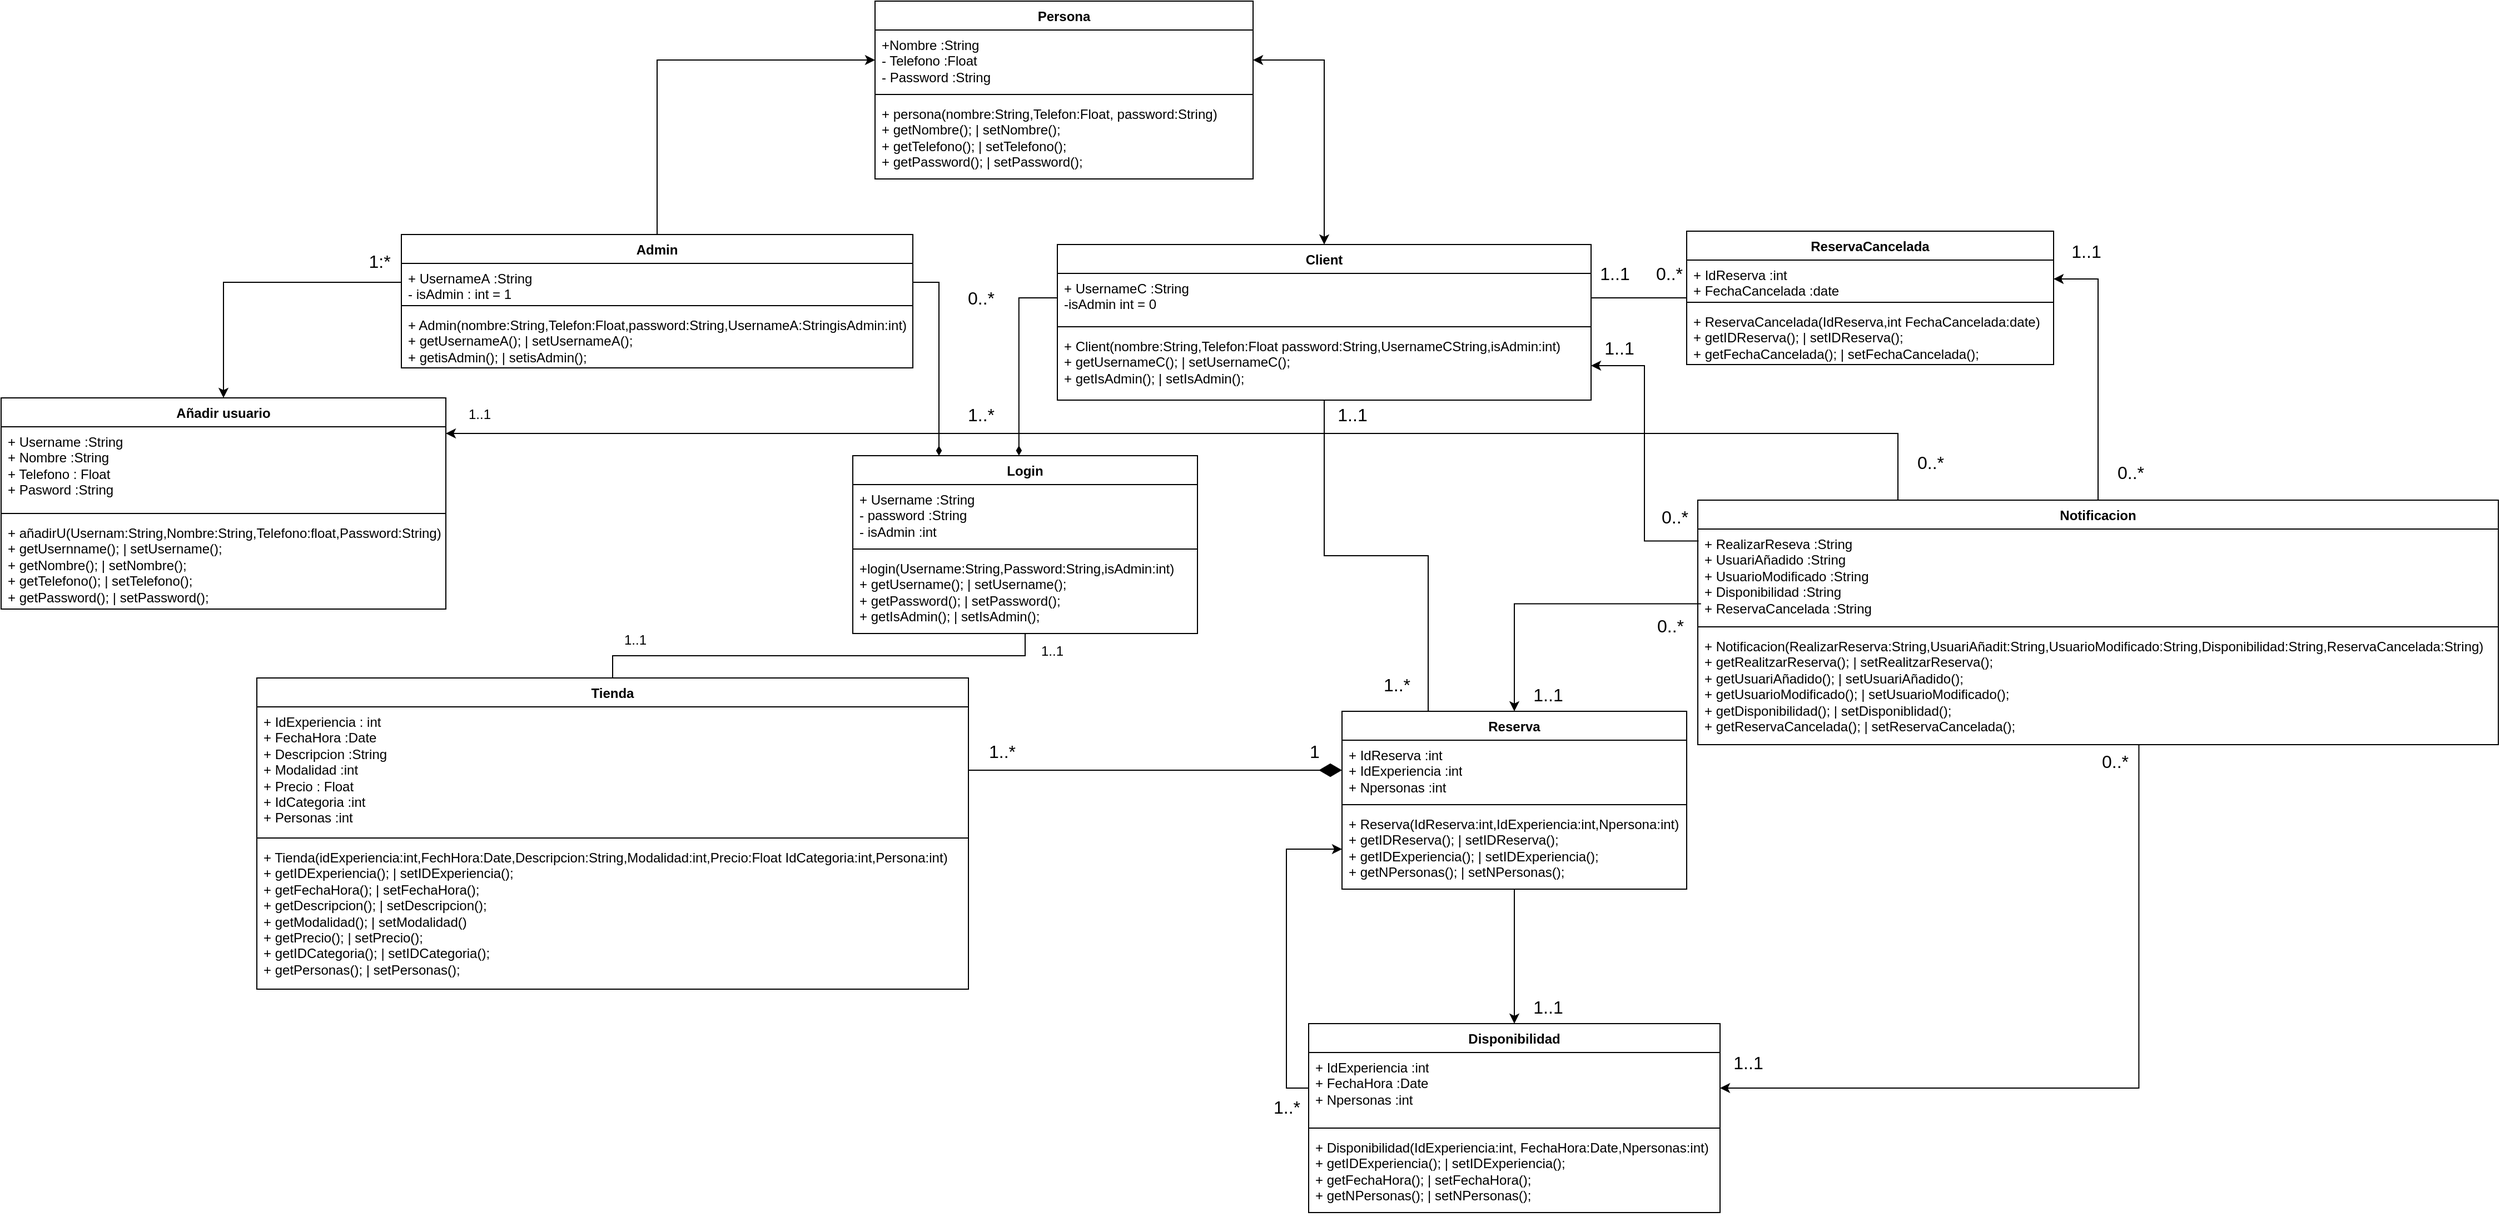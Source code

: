 <mxfile version="24.8.6">
  <diagram name="Pàgina-1" id="YVHWd9X6C8wZxe6zpNKP">
    <mxGraphModel dx="891" dy="582" grid="1" gridSize="10" guides="1" tooltips="1" connect="1" arrows="1" fold="1" page="1" pageScale="1" pageWidth="827" pageHeight="1169" math="0" shadow="0">
      <root>
        <mxCell id="0" />
        <mxCell id="1" parent="0" />
        <mxCell id="GFX0a4tl2zZszdzhHsaF-14" style="edgeStyle=orthogonalEdgeStyle;rounded=0;orthogonalLoop=1;jettySize=auto;html=1;entryX=0.5;entryY=0;entryDx=0;entryDy=0;endArrow=none;endFill=0;" parent="1" source="Lixka0bkfkfRRr0ha4-1-3" target="Lixka0bkfkfRRr0ha4-1-44" edge="1">
          <mxGeometry relative="1" as="geometry" />
        </mxCell>
        <mxCell id="Lixka0bkfkfRRr0ha4-1-3" value="Login" style="swimlane;fontStyle=1;align=center;verticalAlign=top;childLayout=stackLayout;horizontal=1;startSize=26;horizontalStack=0;resizeParent=1;resizeParentMax=0;resizeLast=0;collapsible=1;marginBottom=0;whiteSpace=wrap;html=1;" parent="1" vertex="1">
          <mxGeometry x="826" y="479" width="310" height="160" as="geometry" />
        </mxCell>
        <mxCell id="Lixka0bkfkfRRr0ha4-1-4" value="+ Username :String&lt;br&gt;- password :String&lt;div&gt;- isAdmin :int&lt;/div&gt;" style="text;strokeColor=none;fillColor=none;align=left;verticalAlign=top;spacingLeft=4;spacingRight=4;overflow=hidden;rotatable=0;points=[[0,0.5],[1,0.5]];portConstraint=eastwest;whiteSpace=wrap;html=1;" parent="Lixka0bkfkfRRr0ha4-1-3" vertex="1">
          <mxGeometry y="26" width="310" height="54" as="geometry" />
        </mxCell>
        <mxCell id="Lixka0bkfkfRRr0ha4-1-5" value="" style="line;strokeWidth=1;fillColor=none;align=left;verticalAlign=middle;spacingTop=-1;spacingLeft=3;spacingRight=3;rotatable=0;labelPosition=right;points=[];portConstraint=eastwest;strokeColor=inherit;" parent="Lixka0bkfkfRRr0ha4-1-3" vertex="1">
          <mxGeometry y="80" width="310" height="8" as="geometry" />
        </mxCell>
        <mxCell id="Lixka0bkfkfRRr0ha4-1-6" value="&lt;span style=&quot;text-wrap-mode: nowrap;&quot;&gt;+login(Username:String,Password:String,isAdmin:int)&lt;/span&gt;&lt;div&gt;+&amp;nbsp;&lt;span style=&quot;background-color: initial;&quot;&gt;getUsername(); | setUsername();&lt;/span&gt;&lt;span style=&quot;text-wrap-mode: nowrap;&quot;&gt;&lt;/span&gt;&lt;/div&gt;&lt;div&gt;+&amp;nbsp;&lt;span style=&quot;background-color: initial;&quot;&gt;getPassword(); | setPassword();&lt;/span&gt;&lt;span style=&quot;background-color: initial;&quot;&gt;&lt;/span&gt;&lt;/div&gt;&lt;div&gt;+&amp;nbsp;&lt;span style=&quot;background-color: initial;&quot;&gt;getIsAdmin(); | setIsAdmin();&lt;/span&gt;&lt;/div&gt;" style="text;strokeColor=none;fillColor=none;align=left;verticalAlign=top;spacingLeft=4;spacingRight=4;overflow=hidden;rotatable=0;points=[[0,0.5],[1,0.5]];portConstraint=eastwest;whiteSpace=wrap;html=1;" parent="Lixka0bkfkfRRr0ha4-1-3" vertex="1">
          <mxGeometry y="88" width="310" height="72" as="geometry" />
        </mxCell>
        <mxCell id="Lixka0bkfkfRRr0ha4-1-7" value="Persona" style="swimlane;fontStyle=1;align=center;verticalAlign=top;childLayout=stackLayout;horizontal=1;startSize=26;horizontalStack=0;resizeParent=1;resizeParentMax=0;resizeLast=0;collapsible=1;marginBottom=0;whiteSpace=wrap;html=1;" parent="1" vertex="1">
          <mxGeometry x="846" y="70" width="340" height="160" as="geometry" />
        </mxCell>
        <mxCell id="Lixka0bkfkfRRr0ha4-1-8" value="+Nombre :String&lt;br&gt;- Telefono :Float&lt;br&gt;- Password :String" style="text;strokeColor=none;fillColor=none;align=left;verticalAlign=top;spacingLeft=4;spacingRight=4;overflow=hidden;rotatable=0;points=[[0,0.5],[1,0.5]];portConstraint=eastwest;whiteSpace=wrap;html=1;" parent="Lixka0bkfkfRRr0ha4-1-7" vertex="1">
          <mxGeometry y="26" width="340" height="54" as="geometry" />
        </mxCell>
        <mxCell id="Lixka0bkfkfRRr0ha4-1-9" value="" style="line;strokeWidth=1;fillColor=none;align=left;verticalAlign=middle;spacingTop=-1;spacingLeft=3;spacingRight=3;rotatable=0;labelPosition=right;points=[];portConstraint=eastwest;strokeColor=inherit;" parent="Lixka0bkfkfRRr0ha4-1-7" vertex="1">
          <mxGeometry y="80" width="340" height="8" as="geometry" />
        </mxCell>
        <mxCell id="Lixka0bkfkfRRr0ha4-1-10" value="+ persona(nombre:String,Telefon:Float, password:String)&lt;div&gt;+&amp;nbsp;&lt;span style=&quot;background-color: initial;&quot;&gt;getNombre(); | setNombre();&lt;/span&gt;&lt;/div&gt;&lt;div&gt;+&amp;nbsp;&lt;span style=&quot;background-color: initial;&quot;&gt;getTelefono(); | setTelefono();&lt;/span&gt;&lt;span style=&quot;background-color: initial;&quot;&gt;&lt;/span&gt;&lt;/div&gt;&lt;div&gt;+&amp;nbsp;&lt;span style=&quot;background-color: initial;&quot;&gt;getPassword(); | setPassword();&lt;/span&gt;&lt;span style=&quot;background-color: initial;&quot;&gt;&lt;/span&gt;&lt;/div&gt;" style="text;strokeColor=none;fillColor=none;align=left;verticalAlign=top;spacingLeft=4;spacingRight=4;overflow=hidden;rotatable=0;points=[[0,0.5],[1,0.5]];portConstraint=eastwest;whiteSpace=wrap;html=1;" parent="Lixka0bkfkfRRr0ha4-1-7" vertex="1">
          <mxGeometry y="88" width="340" height="72" as="geometry" />
        </mxCell>
        <mxCell id="GFX0a4tl2zZszdzhHsaF-4" style="edgeStyle=orthogonalEdgeStyle;rounded=0;orthogonalLoop=1;jettySize=auto;html=1;exitX=0.5;exitY=0;exitDx=0;exitDy=0;entryX=0;entryY=0.5;entryDx=0;entryDy=0;startArrow=none;startFill=0;" parent="1" source="Lixka0bkfkfRRr0ha4-1-15" target="Lixka0bkfkfRRr0ha4-1-8" edge="1">
          <mxGeometry relative="1" as="geometry" />
        </mxCell>
        <mxCell id="Lixka0bkfkfRRr0ha4-1-15" value="Admin" style="swimlane;fontStyle=1;align=center;verticalAlign=top;childLayout=stackLayout;horizontal=1;startSize=26;horizontalStack=0;resizeParent=1;resizeParentMax=0;resizeLast=0;collapsible=1;marginBottom=0;whiteSpace=wrap;html=1;" parent="1" vertex="1">
          <mxGeometry x="420" y="280" width="460" height="120" as="geometry" />
        </mxCell>
        <mxCell id="Lixka0bkfkfRRr0ha4-1-16" value="&lt;div&gt;+ UsernameA&amp;nbsp;&lt;span style=&quot;background-color: initial;&quot;&gt;:String&lt;/span&gt;&lt;/div&gt;- isAdmin : int = 1" style="text;strokeColor=none;fillColor=none;align=left;verticalAlign=top;spacingLeft=4;spacingRight=4;overflow=hidden;rotatable=0;points=[[0,0.5],[1,0.5]];portConstraint=eastwest;whiteSpace=wrap;html=1;" parent="Lixka0bkfkfRRr0ha4-1-15" vertex="1">
          <mxGeometry y="26" width="460" height="34" as="geometry" />
        </mxCell>
        <mxCell id="Lixka0bkfkfRRr0ha4-1-17" value="" style="line;strokeWidth=1;fillColor=none;align=left;verticalAlign=middle;spacingTop=-1;spacingLeft=3;spacingRight=3;rotatable=0;labelPosition=right;points=[];portConstraint=eastwest;strokeColor=inherit;" parent="Lixka0bkfkfRRr0ha4-1-15" vertex="1">
          <mxGeometry y="60" width="460" height="8" as="geometry" />
        </mxCell>
        <mxCell id="Lixka0bkfkfRRr0ha4-1-18" value="+ Admin(nombre:String,Telefon:Float,password:String,UsernameA:StringisAdmin:int)&lt;div&gt;+&amp;nbsp;&lt;span style=&quot;background-color: initial;&quot;&gt;getUsernameA(); | setUsernameA();&lt;/span&gt;&lt;/div&gt;&lt;div&gt;+&amp;nbsp;&lt;span style=&quot;background-color: initial;&quot;&gt;getisAdmin(); | setisAdmin();&lt;/span&gt;&lt;span style=&quot;background-color: initial;&quot;&gt;&lt;/span&gt;&lt;/div&gt;" style="text;strokeColor=none;fillColor=none;align=left;verticalAlign=top;spacingLeft=4;spacingRight=4;overflow=hidden;rotatable=0;points=[[0,0.5],[1,0.5]];portConstraint=eastwest;whiteSpace=wrap;html=1;" parent="Lixka0bkfkfRRr0ha4-1-15" vertex="1">
          <mxGeometry y="68" width="460" height="52" as="geometry" />
        </mxCell>
        <mxCell id="GFX0a4tl2zZszdzhHsaF-5" style="edgeStyle=orthogonalEdgeStyle;rounded=0;orthogonalLoop=1;jettySize=auto;html=1;exitX=0.5;exitY=0;exitDx=0;exitDy=0;entryX=1;entryY=0.5;entryDx=0;entryDy=0;startArrow=classic;startFill=1;" parent="1" source="Lixka0bkfkfRRr0ha4-1-19" target="Lixka0bkfkfRRr0ha4-1-8" edge="1">
          <mxGeometry relative="1" as="geometry" />
        </mxCell>
        <mxCell id="Lixka0bkfkfRRr0ha4-1-19" value="Client" style="swimlane;fontStyle=1;align=center;verticalAlign=top;childLayout=stackLayout;horizontal=1;startSize=26;horizontalStack=0;resizeParent=1;resizeParentMax=0;resizeLast=0;collapsible=1;marginBottom=0;whiteSpace=wrap;html=1;" parent="1" vertex="1">
          <mxGeometry x="1010" y="289" width="480" height="140" as="geometry" />
        </mxCell>
        <mxCell id="Lixka0bkfkfRRr0ha4-1-20" value="&lt;div&gt;+ UsernameC&amp;nbsp;&lt;span style=&quot;background-color: initial;&quot;&gt;:String&lt;br&gt;-isAdmin int = 0&lt;/span&gt;&lt;/div&gt;" style="text;strokeColor=none;fillColor=none;align=left;verticalAlign=top;spacingLeft=4;spacingRight=4;overflow=hidden;rotatable=0;points=[[0,0.5],[1,0.5]];portConstraint=eastwest;whiteSpace=wrap;html=1;" parent="Lixka0bkfkfRRr0ha4-1-19" vertex="1">
          <mxGeometry y="26" width="480" height="44" as="geometry" />
        </mxCell>
        <mxCell id="Lixka0bkfkfRRr0ha4-1-21" value="" style="line;strokeWidth=1;fillColor=none;align=left;verticalAlign=middle;spacingTop=-1;spacingLeft=3;spacingRight=3;rotatable=0;labelPosition=right;points=[];portConstraint=eastwest;strokeColor=inherit;" parent="Lixka0bkfkfRRr0ha4-1-19" vertex="1">
          <mxGeometry y="70" width="480" height="8" as="geometry" />
        </mxCell>
        <mxCell id="Lixka0bkfkfRRr0ha4-1-22" value="+ Client(nombre:String,Telefon:Float password:String,UsernameCString,isAdmin:int)&lt;div&gt;&lt;/div&gt;&lt;div&gt;+&amp;nbsp;&lt;span style=&quot;background-color: initial;&quot;&gt;getUsernameC(); | setUsernameC();&lt;/span&gt;&lt;/div&gt;&lt;div&gt;+&amp;nbsp;&lt;span style=&quot;background-color: initial;&quot;&gt;getIsAdmin(); | setIsAdmin();&lt;/span&gt;&lt;span style=&quot;background-color: initial;&quot;&gt;&lt;/span&gt;&lt;/div&gt;" style="text;strokeColor=none;fillColor=none;align=left;verticalAlign=top;spacingLeft=4;spacingRight=4;overflow=hidden;rotatable=0;points=[[0,0.5],[1,0.5]];portConstraint=eastwest;whiteSpace=wrap;html=1;" parent="Lixka0bkfkfRRr0ha4-1-19" vertex="1">
          <mxGeometry y="78" width="480" height="62" as="geometry" />
        </mxCell>
        <mxCell id="GFX0a4tl2zZszdzhHsaF-19" style="edgeStyle=orthogonalEdgeStyle;rounded=0;orthogonalLoop=1;jettySize=auto;html=1;entryX=0.004;entryY=0.8;entryDx=0;entryDy=0;startArrow=classic;startFill=1;endArrow=none;endFill=0;entryPerimeter=0;" parent="1" source="Lixka0bkfkfRRr0ha4-1-23" target="Lixka0bkfkfRRr0ha4-1-28" edge="1">
          <mxGeometry relative="1" as="geometry" />
        </mxCell>
        <mxCell id="5QXQJG4AQmBrMs8_oDaH-20" style="edgeStyle=orthogonalEdgeStyle;rounded=0;orthogonalLoop=1;jettySize=auto;html=1;exitX=0.25;exitY=0;exitDx=0;exitDy=0;endArrow=none;endFill=0;" parent="1" source="Lixka0bkfkfRRr0ha4-1-23" target="Lixka0bkfkfRRr0ha4-1-19" edge="1">
          <mxGeometry relative="1" as="geometry" />
        </mxCell>
        <mxCell id="5QXQJG4AQmBrMs8_oDaH-24" style="edgeStyle=orthogonalEdgeStyle;rounded=0;orthogonalLoop=1;jettySize=auto;html=1;entryX=0.5;entryY=0;entryDx=0;entryDy=0;" parent="1" source="Lixka0bkfkfRRr0ha4-1-23" target="Lixka0bkfkfRRr0ha4-1-40" edge="1">
          <mxGeometry relative="1" as="geometry" />
        </mxCell>
        <mxCell id="Lixka0bkfkfRRr0ha4-1-23" value="Reserva" style="swimlane;fontStyle=1;align=center;verticalAlign=top;childLayout=stackLayout;horizontal=1;startSize=26;horizontalStack=0;resizeParent=1;resizeParentMax=0;resizeLast=0;collapsible=1;marginBottom=0;whiteSpace=wrap;html=1;" parent="1" vertex="1">
          <mxGeometry x="1266" y="709" width="310" height="160" as="geometry" />
        </mxCell>
        <mxCell id="Lixka0bkfkfRRr0ha4-1-24" value="+ IdReserva :int&lt;br&gt;+ IdExperiencia :int&lt;br&gt;+ Npersonas :int" style="text;strokeColor=none;fillColor=none;align=left;verticalAlign=top;spacingLeft=4;spacingRight=4;overflow=hidden;rotatable=0;points=[[0,0.5],[1,0.5]];portConstraint=eastwest;whiteSpace=wrap;html=1;" parent="Lixka0bkfkfRRr0ha4-1-23" vertex="1">
          <mxGeometry y="26" width="310" height="54" as="geometry" />
        </mxCell>
        <mxCell id="Lixka0bkfkfRRr0ha4-1-25" value="" style="line;strokeWidth=1;fillColor=none;align=left;verticalAlign=middle;spacingTop=-1;spacingLeft=3;spacingRight=3;rotatable=0;labelPosition=right;points=[];portConstraint=eastwest;strokeColor=inherit;" parent="Lixka0bkfkfRRr0ha4-1-23" vertex="1">
          <mxGeometry y="80" width="310" height="8" as="geometry" />
        </mxCell>
        <mxCell id="Lixka0bkfkfRRr0ha4-1-26" value="+ Reserva(IdReserva:int,IdExperiencia:int,Npersona:int)&lt;div&gt;+&amp;nbsp;&lt;span style=&quot;background-color: initial;&quot;&gt;getIDReserva(); | setIDReserva();&lt;/span&gt;&lt;/div&gt;&lt;div&gt;+&amp;nbsp;&lt;span style=&quot;background-color: initial;&quot;&gt;getIDExperiencia(); | setIDExperiencia();&lt;/span&gt;&lt;span style=&quot;background-color: initial;&quot;&gt;&lt;/span&gt;&lt;/div&gt;&lt;div&gt;+&amp;nbsp;&lt;span style=&quot;background-color: initial;&quot;&gt;getNPersonas(); | setNPersonas();&lt;/span&gt;&lt;span style=&quot;background-color: initial;&quot;&gt;&lt;/span&gt;&lt;/div&gt;&lt;div&gt;&lt;span style=&quot;background-color: initial;&quot;&gt;&lt;br&gt;&lt;/span&gt;&lt;/div&gt;" style="text;strokeColor=none;fillColor=none;align=left;verticalAlign=top;spacingLeft=4;spacingRight=4;overflow=hidden;rotatable=0;points=[[0,0.5],[1,0.5]];portConstraint=eastwest;whiteSpace=wrap;html=1;" parent="Lixka0bkfkfRRr0ha4-1-23" vertex="1">
          <mxGeometry y="88" width="310" height="72" as="geometry" />
        </mxCell>
        <mxCell id="GFX0a4tl2zZszdzhHsaF-20" style="edgeStyle=orthogonalEdgeStyle;rounded=0;orthogonalLoop=1;jettySize=auto;html=1;entryX=1;entryY=0.5;entryDx=0;entryDy=0;" parent="1" source="Lixka0bkfkfRRr0ha4-1-27" target="Lixka0bkfkfRRr0ha4-1-37" edge="1">
          <mxGeometry relative="1" as="geometry" />
        </mxCell>
        <mxCell id="Lixka0bkfkfRRr0ha4-1-27" value="Notificacion" style="swimlane;fontStyle=1;align=center;verticalAlign=top;childLayout=stackLayout;horizontal=1;startSize=26;horizontalStack=0;resizeParent=1;resizeParentMax=0;resizeLast=0;collapsible=1;marginBottom=0;whiteSpace=wrap;html=1;" parent="1" vertex="1">
          <mxGeometry x="1586" y="519" width="720" height="220" as="geometry" />
        </mxCell>
        <mxCell id="Lixka0bkfkfRRr0ha4-1-28" value="+ RealizarReseva :String&lt;br&gt;+ UsuariAñadido :String&lt;br&gt;+ UsuarioModificado :String&lt;br&gt;+ Disponibilidad :String&lt;br&gt;+ ReservaCancelada :String" style="text;strokeColor=none;fillColor=none;align=left;verticalAlign=top;spacingLeft=4;spacingRight=4;overflow=hidden;rotatable=0;points=[[0,0.5],[1,0.5]];portConstraint=eastwest;whiteSpace=wrap;html=1;" parent="Lixka0bkfkfRRr0ha4-1-27" vertex="1">
          <mxGeometry y="26" width="720" height="84" as="geometry" />
        </mxCell>
        <mxCell id="Lixka0bkfkfRRr0ha4-1-29" value="" style="line;strokeWidth=1;fillColor=none;align=left;verticalAlign=middle;spacingTop=-1;spacingLeft=3;spacingRight=3;rotatable=0;labelPosition=right;points=[];portConstraint=eastwest;strokeColor=inherit;" parent="Lixka0bkfkfRRr0ha4-1-27" vertex="1">
          <mxGeometry y="110" width="720" height="8" as="geometry" />
        </mxCell>
        <mxCell id="Lixka0bkfkfRRr0ha4-1-30" value="+ Notificacion(RealizarReserva:String,UsuariAñadit:String,UsuarioModificado:String,Disponibilidad:String,ReservaCancelada:String)&lt;div&gt;+&amp;nbsp;&lt;span style=&quot;background-color: initial;&quot;&gt;getRealitzarReserva(); | setRealitzarReserva();&lt;/span&gt;&lt;/div&gt;&lt;div&gt;+&amp;nbsp;&lt;span style=&quot;background-color: initial;&quot;&gt;getUsuariAñadido(); | setUsuariAñadido();&lt;/span&gt;&lt;span style=&quot;background-color: initial;&quot;&gt;&lt;/span&gt;&lt;/div&gt;&lt;div&gt;+&amp;nbsp;&lt;span style=&quot;background-color: initial;&quot;&gt;getUsuarioModificado(); | setUsuarioModificado();&lt;/span&gt;&lt;span style=&quot;background-color: initial;&quot;&gt;&lt;/span&gt;&lt;/div&gt;&lt;div&gt;+&amp;nbsp;&lt;span style=&quot;background-color: initial;&quot;&gt;getDisponibilidad(); | setDisponiblidad();&lt;/span&gt;&lt;span style=&quot;background-color: initial;&quot;&gt;&lt;/span&gt;&lt;/div&gt;&lt;div&gt;+&amp;nbsp;&lt;span style=&quot;background-color: initial;&quot;&gt;getReservaCancelada(); | setReservaCancelada();&lt;/span&gt;&lt;span style=&quot;background-color: initial;&quot;&gt;&lt;/span&gt;&lt;/div&gt;&lt;div&gt;&lt;span style=&quot;background-color: initial;&quot;&gt;&lt;br&gt;&lt;/span&gt;&lt;/div&gt;" style="text;strokeColor=none;fillColor=none;align=left;verticalAlign=top;spacingLeft=4;spacingRight=4;overflow=hidden;rotatable=0;points=[[0,0.5],[1,0.5]];portConstraint=eastwest;whiteSpace=wrap;html=1;" parent="Lixka0bkfkfRRr0ha4-1-27" vertex="1">
          <mxGeometry y="118" width="720" height="102" as="geometry" />
        </mxCell>
        <mxCell id="5QXQJG4AQmBrMs8_oDaH-1" style="edgeStyle=orthogonalEdgeStyle;rounded=0;orthogonalLoop=1;jettySize=auto;html=1;entryX=0.25;entryY=0;entryDx=0;entryDy=0;startArrow=classic;startFill=1;endArrow=none;endFill=0;" parent="1" source="Lixka0bkfkfRRr0ha4-1-31" target="Lixka0bkfkfRRr0ha4-1-27" edge="1">
          <mxGeometry relative="1" as="geometry">
            <Array as="points">
              <mxPoint x="336" y="459" />
              <mxPoint x="1629" y="459" />
            </Array>
          </mxGeometry>
        </mxCell>
        <mxCell id="Lixka0bkfkfRRr0ha4-1-31" value="Añadir usuario" style="swimlane;fontStyle=1;align=center;verticalAlign=top;childLayout=stackLayout;horizontal=1;startSize=26;horizontalStack=0;resizeParent=1;resizeParentMax=0;resizeLast=0;collapsible=1;marginBottom=0;whiteSpace=wrap;html=1;" parent="1" vertex="1">
          <mxGeometry x="60" y="427" width="400" height="190" as="geometry" />
        </mxCell>
        <mxCell id="Lixka0bkfkfRRr0ha4-1-32" value="+ Username :String&lt;br&gt;+ Nombre :String&lt;br&gt;+ Telefono : Float&lt;br&gt;+ Pasword :String" style="text;strokeColor=none;fillColor=none;align=left;verticalAlign=top;spacingLeft=4;spacingRight=4;overflow=hidden;rotatable=0;points=[[0,0.5],[1,0.5]];portConstraint=eastwest;whiteSpace=wrap;html=1;" parent="Lixka0bkfkfRRr0ha4-1-31" vertex="1">
          <mxGeometry y="26" width="400" height="74" as="geometry" />
        </mxCell>
        <mxCell id="Lixka0bkfkfRRr0ha4-1-33" value="" style="line;strokeWidth=1;fillColor=none;align=left;verticalAlign=middle;spacingTop=-1;spacingLeft=3;spacingRight=3;rotatable=0;labelPosition=right;points=[];portConstraint=eastwest;strokeColor=inherit;" parent="Lixka0bkfkfRRr0ha4-1-31" vertex="1">
          <mxGeometry y="100" width="400" height="8" as="geometry" />
        </mxCell>
        <mxCell id="Lixka0bkfkfRRr0ha4-1-34" value="+ añadirU(Usernam:String,Nombre:String,Telefono:float,Password:String&lt;span style=&quot;background-color: initial;&quot;&gt;)&lt;/span&gt;&lt;div&gt;&lt;span style=&quot;background-color: initial;&quot;&gt;+ getUsernname();&amp;nbsp;&lt;/span&gt;|&lt;span style=&quot;background-color: initial;&quot;&gt;&amp;nbsp;setUsername();&lt;/span&gt;&lt;/div&gt;&lt;div&gt;&lt;span style=&quot;background-color: initial;&quot;&gt;+ getNombre(); | setNombre();&lt;/span&gt;&lt;/div&gt;&lt;div&gt;&lt;span style=&quot;background-color: initial;&quot;&gt;+ getTelefono();&amp;nbsp;&lt;/span&gt;&lt;span style=&quot;background-color: initial;&quot;&gt;|&amp;nbsp;&lt;/span&gt;&lt;span style=&quot;background-color: initial;&quot;&gt;setTelefono();&lt;/span&gt;&lt;/div&gt;&lt;div&gt;&lt;span style=&quot;background-color: initial;&quot;&gt;+ getPassword();&amp;nbsp;&lt;/span&gt;&lt;span style=&quot;background-color: initial;&quot;&gt;| setPassword();&lt;/span&gt;&lt;/div&gt;" style="text;strokeColor=none;fillColor=none;align=left;verticalAlign=top;spacingLeft=4;spacingRight=4;overflow=hidden;rotatable=0;points=[[0,0.5],[1,0.5]];portConstraint=eastwest;whiteSpace=wrap;html=1;" parent="Lixka0bkfkfRRr0ha4-1-31" vertex="1">
          <mxGeometry y="108" width="400" height="82" as="geometry" />
        </mxCell>
        <mxCell id="5QXQJG4AQmBrMs8_oDaH-2" style="edgeStyle=orthogonalEdgeStyle;rounded=0;orthogonalLoop=1;jettySize=auto;html=1;entryX=1;entryY=0.5;entryDx=0;entryDy=0;startArrow=none;startFill=0;endArrow=none;endFill=0;" parent="1" source="Lixka0bkfkfRRr0ha4-1-36" target="Lixka0bkfkfRRr0ha4-1-20" edge="1">
          <mxGeometry relative="1" as="geometry" />
        </mxCell>
        <mxCell id="Lixka0bkfkfRRr0ha4-1-36" value="ReservaCancelada" style="swimlane;fontStyle=1;align=center;verticalAlign=top;childLayout=stackLayout;horizontal=1;startSize=26;horizontalStack=0;resizeParent=1;resizeParentMax=0;resizeLast=0;collapsible=1;marginBottom=0;whiteSpace=wrap;html=1;" parent="1" vertex="1">
          <mxGeometry x="1576" y="277" width="330" height="120" as="geometry" />
        </mxCell>
        <mxCell id="Lixka0bkfkfRRr0ha4-1-37" value="+ IdReserva :int&lt;br&gt;+ FechaCancelada :date" style="text;strokeColor=none;fillColor=none;align=left;verticalAlign=top;spacingLeft=4;spacingRight=4;overflow=hidden;rotatable=0;points=[[0,0.5],[1,0.5]];portConstraint=eastwest;whiteSpace=wrap;html=1;" parent="Lixka0bkfkfRRr0ha4-1-36" vertex="1">
          <mxGeometry y="26" width="330" height="34" as="geometry" />
        </mxCell>
        <mxCell id="Lixka0bkfkfRRr0ha4-1-38" value="" style="line;strokeWidth=1;fillColor=none;align=left;verticalAlign=middle;spacingTop=-1;spacingLeft=3;spacingRight=3;rotatable=0;labelPosition=right;points=[];portConstraint=eastwest;strokeColor=inherit;" parent="Lixka0bkfkfRRr0ha4-1-36" vertex="1">
          <mxGeometry y="60" width="330" height="8" as="geometry" />
        </mxCell>
        <mxCell id="Lixka0bkfkfRRr0ha4-1-39" value="+ ReservaCancelada(IdReserva,int FechaCancelada:date)&lt;div&gt;+&amp;nbsp;&lt;span style=&quot;background-color: initial;&quot;&gt;getIDReserva(); | setIDReserva();&lt;/span&gt;&lt;/div&gt;&lt;div&gt;+&amp;nbsp;&lt;span style=&quot;background-color: initial;&quot;&gt;getFechaCancelada(); | setFechaCancelada();&lt;/span&gt;&lt;span style=&quot;background-color: initial;&quot;&gt;&lt;/span&gt;&lt;/div&gt;" style="text;strokeColor=none;fillColor=none;align=left;verticalAlign=top;spacingLeft=4;spacingRight=4;overflow=hidden;rotatable=0;points=[[0,0.5],[1,0.5]];portConstraint=eastwest;whiteSpace=wrap;html=1;" parent="Lixka0bkfkfRRr0ha4-1-36" vertex="1">
          <mxGeometry y="68" width="330" height="52" as="geometry" />
        </mxCell>
        <mxCell id="Lixka0bkfkfRRr0ha4-1-40" value="Disponibilidad" style="swimlane;fontStyle=1;align=center;verticalAlign=top;childLayout=stackLayout;horizontal=1;startSize=26;horizontalStack=0;resizeParent=1;resizeParentMax=0;resizeLast=0;collapsible=1;marginBottom=0;whiteSpace=wrap;html=1;" parent="1" vertex="1">
          <mxGeometry x="1236" y="990" width="370" height="170" as="geometry" />
        </mxCell>
        <mxCell id="Lixka0bkfkfRRr0ha4-1-41" value="+ IdExperiencia :int&lt;br&gt;+ Fecha&lt;span style=&quot;background-color: initial;&quot;&gt;Hora :Date&lt;/span&gt;&lt;div&gt;+ Npersonas :int&lt;/div&gt;" style="text;strokeColor=none;fillColor=none;align=left;verticalAlign=top;spacingLeft=4;spacingRight=4;overflow=hidden;rotatable=0;points=[[0,0.5],[1,0.5]];portConstraint=eastwest;whiteSpace=wrap;html=1;" parent="Lixka0bkfkfRRr0ha4-1-40" vertex="1">
          <mxGeometry y="26" width="370" height="64" as="geometry" />
        </mxCell>
        <mxCell id="Lixka0bkfkfRRr0ha4-1-42" value="" style="line;strokeWidth=1;fillColor=none;align=left;verticalAlign=middle;spacingTop=-1;spacingLeft=3;spacingRight=3;rotatable=0;labelPosition=right;points=[];portConstraint=eastwest;strokeColor=inherit;" parent="Lixka0bkfkfRRr0ha4-1-40" vertex="1">
          <mxGeometry y="90" width="370" height="8" as="geometry" />
        </mxCell>
        <mxCell id="Lixka0bkfkfRRr0ha4-1-43" value="+ Disponibilidad(IdExperiencia:int, FechaHora:Date,Npersonas:int)&lt;div&gt;+ getIDExperiencia(); | setIDExperiencia();&lt;/div&gt;&lt;div&gt;+&amp;nbsp;&lt;span style=&quot;background-color: initial;&quot;&gt;getFechaHora(); | setFechaHora();&lt;/span&gt;&lt;/div&gt;&lt;div&gt;+&amp;nbsp;&lt;span style=&quot;background-color: initial;&quot;&gt;getNPersonas(); | setNPersonas();&lt;/span&gt;&lt;/div&gt;" style="text;strokeColor=none;fillColor=none;align=left;verticalAlign=top;spacingLeft=4;spacingRight=4;overflow=hidden;rotatable=0;points=[[0,0.5],[1,0.5]];portConstraint=eastwest;whiteSpace=wrap;html=1;" parent="Lixka0bkfkfRRr0ha4-1-40" vertex="1">
          <mxGeometry y="98" width="370" height="72" as="geometry" />
        </mxCell>
        <mxCell id="Lixka0bkfkfRRr0ha4-1-44" value="Tienda" style="swimlane;fontStyle=1;align=center;verticalAlign=top;childLayout=stackLayout;horizontal=1;startSize=26;horizontalStack=0;resizeParent=1;resizeParentMax=0;resizeLast=0;collapsible=1;marginBottom=0;whiteSpace=wrap;html=1;" parent="1" vertex="1">
          <mxGeometry x="290" y="679" width="640" height="280" as="geometry" />
        </mxCell>
        <mxCell id="Lixka0bkfkfRRr0ha4-1-45" value="+ IdExperiencia : int&lt;br&gt;+ FechaHora :Date&lt;br&gt;+ Descripcion :String&lt;br&gt;+ Modalidad :int&lt;br&gt;+ Precio : Float&lt;br&gt;+ IdCategoria :int&lt;br&gt;+ Personas :int" style="text;strokeColor=none;fillColor=none;align=left;verticalAlign=top;spacingLeft=4;spacingRight=4;overflow=hidden;rotatable=0;points=[[0,0.5],[1,0.5]];portConstraint=eastwest;whiteSpace=wrap;html=1;" parent="Lixka0bkfkfRRr0ha4-1-44" vertex="1">
          <mxGeometry y="26" width="640" height="114" as="geometry" />
        </mxCell>
        <mxCell id="Lixka0bkfkfRRr0ha4-1-46" value="" style="line;strokeWidth=1;fillColor=none;align=left;verticalAlign=middle;spacingTop=-1;spacingLeft=3;spacingRight=3;rotatable=0;labelPosition=right;points=[];portConstraint=eastwest;strokeColor=inherit;" parent="Lixka0bkfkfRRr0ha4-1-44" vertex="1">
          <mxGeometry y="140" width="640" height="8" as="geometry" />
        </mxCell>
        <mxCell id="Lixka0bkfkfRRr0ha4-1-47" value="+ Tienda(idExperiencia:int,FechHora:Date,Descripcion:String,Modalidad:int,Precio:Float IdCategoria:int,Persona:int)&lt;div&gt;+ getIDExperiencia(); | setIDExperiencia();&lt;/div&gt;&lt;div&gt;+ getFechaHora(); | setFechaHora();&lt;/div&gt;&lt;div&gt;+ getDescripcion(); | setDescripcion();&lt;/div&gt;&lt;div&gt;+ getModalidad(); | setModalidad()&lt;/div&gt;&lt;div&gt;+ getPrecio(); | setPrecio();&lt;/div&gt;&lt;div&gt;+ getIDCategoria(); | setIDCategoria();&lt;/div&gt;&lt;div&gt;+ getPersonas(); | setPersonas();&lt;/div&gt;" style="text;strokeColor=none;fillColor=none;align=left;verticalAlign=top;spacingLeft=4;spacingRight=4;overflow=hidden;rotatable=0;points=[[0,0.5],[1,0.5]];portConstraint=eastwest;whiteSpace=wrap;html=1;" parent="Lixka0bkfkfRRr0ha4-1-44" vertex="1">
          <mxGeometry y="148" width="640" height="132" as="geometry" />
        </mxCell>
        <mxCell id="GFX0a4tl2zZszdzhHsaF-10" style="edgeStyle=orthogonalEdgeStyle;rounded=0;orthogonalLoop=1;jettySize=auto;html=1;exitX=1;exitY=0.5;exitDx=0;exitDy=0;entryX=0.25;entryY=0;entryDx=0;entryDy=0;endArrow=diamondThin;endFill=1;" parent="1" source="Lixka0bkfkfRRr0ha4-1-16" target="Lixka0bkfkfRRr0ha4-1-3" edge="1">
          <mxGeometry relative="1" as="geometry" />
        </mxCell>
        <mxCell id="GFX0a4tl2zZszdzhHsaF-11" style="edgeStyle=orthogonalEdgeStyle;rounded=0;orthogonalLoop=1;jettySize=auto;html=1;exitX=0;exitY=0.5;exitDx=0;exitDy=0;entryX=0.482;entryY=-0.001;entryDx=0;entryDy=0;endArrow=diamondThin;endFill=1;entryPerimeter=0;" parent="1" source="Lixka0bkfkfRRr0ha4-1-20" target="Lixka0bkfkfRRr0ha4-1-3" edge="1">
          <mxGeometry relative="1" as="geometry" />
        </mxCell>
        <mxCell id="GFX0a4tl2zZszdzhHsaF-16" value="" style="edgeStyle=orthogonalEdgeStyle;rounded=0;orthogonalLoop=1;jettySize=auto;html=1;entryX=0;entryY=0.5;entryDx=0;entryDy=0;endArrow=diamondThin;endFill=1;strokeWidth=1;endSize=18;" parent="1" source="Lixka0bkfkfRRr0ha4-1-45" target="Lixka0bkfkfRRr0ha4-1-24" edge="1">
          <mxGeometry relative="1" as="geometry" />
        </mxCell>
        <mxCell id="GFX0a4tl2zZszdzhHsaF-18" style="edgeStyle=orthogonalEdgeStyle;rounded=0;orthogonalLoop=1;jettySize=auto;html=1;exitX=0;exitY=0.5;exitDx=0;exitDy=0;entryX=0;entryY=0.5;entryDx=0;entryDy=0;" parent="1" source="Lixka0bkfkfRRr0ha4-1-41" target="Lixka0bkfkfRRr0ha4-1-26" edge="1">
          <mxGeometry relative="1" as="geometry" />
        </mxCell>
        <mxCell id="GFX0a4tl2zZszdzhHsaF-22" style="edgeStyle=orthogonalEdgeStyle;rounded=0;orthogonalLoop=1;jettySize=auto;html=1;entryX=0.551;entryY=0.997;entryDx=0;entryDy=0;entryPerimeter=0;startArrow=classic;startFill=1;endArrow=none;endFill=0;" parent="1" source="Lixka0bkfkfRRr0ha4-1-41" target="Lixka0bkfkfRRr0ha4-1-30" edge="1">
          <mxGeometry relative="1" as="geometry" />
        </mxCell>
        <mxCell id="5QXQJG4AQmBrMs8_oDaH-5" value="1..1" style="text;html=1;align=center;verticalAlign=middle;resizable=0;points=[];autosize=1;strokeColor=none;fillColor=none;fontSize=16;" parent="1" vertex="1">
          <mxGeometry x="1910" y="280" width="50" height="30" as="geometry" />
        </mxCell>
        <mxCell id="5QXQJG4AQmBrMs8_oDaH-6" value="0..*" style="text;html=1;align=center;verticalAlign=middle;resizable=0;points=[];autosize=1;strokeColor=none;fillColor=none;fontSize=16;" parent="1" vertex="1">
          <mxGeometry x="1936" y="739" width="50" height="30" as="geometry" />
        </mxCell>
        <mxCell id="5QXQJG4AQmBrMs8_oDaH-10" value="1:*" style="text;html=1;align=center;verticalAlign=middle;resizable=0;points=[];autosize=1;strokeColor=none;fillColor=none;fontSize=16;" parent="1" vertex="1">
          <mxGeometry x="380" y="289" width="40" height="30" as="geometry" />
        </mxCell>
        <mxCell id="5QXQJG4AQmBrMs8_oDaH-12" value="0..&lt;span style=&quot;background-color: initial;&quot;&gt;*&lt;/span&gt;" style="text;html=1;align=center;verticalAlign=middle;resizable=0;points=[];autosize=1;strokeColor=none;fillColor=none;fontSize=16;" parent="1" vertex="1">
          <mxGeometry x="1535" y="300" width="50" height="30" as="geometry" />
        </mxCell>
        <mxCell id="5QXQJG4AQmBrMs8_oDaH-14" value="1..*" style="text;html=1;align=center;verticalAlign=middle;resizable=0;points=[];autosize=1;strokeColor=none;fillColor=none;fontSize=16;" parent="1" vertex="1">
          <mxGeometry x="916" y="427" width="50" height="30" as="geometry" />
        </mxCell>
        <mxCell id="5QXQJG4AQmBrMs8_oDaH-15" value="0..*" style="text;html=1;align=center;verticalAlign=middle;resizable=0;points=[];autosize=1;strokeColor=none;fillColor=none;strokeWidth=1;fontSize=16;" parent="1" vertex="1">
          <mxGeometry x="916" y="322" width="50" height="30" as="geometry" />
        </mxCell>
        <mxCell id="5QXQJG4AQmBrMs8_oDaH-16" value="1..1" style="text;html=1;align=center;verticalAlign=middle;resizable=0;points=[];autosize=1;strokeColor=none;fillColor=none;" parent="1" vertex="1">
          <mxGeometry x="610" y="630" width="40" height="30" as="geometry" />
        </mxCell>
        <mxCell id="5QXQJG4AQmBrMs8_oDaH-17" value="1..*" style="text;html=1;align=center;verticalAlign=middle;resizable=0;points=[];autosize=1;strokeColor=none;fillColor=none;fontSize=16;" parent="1" vertex="1">
          <mxGeometry x="1191" y="1050" width="50" height="30" as="geometry" />
        </mxCell>
        <mxCell id="5QXQJG4AQmBrMs8_oDaH-18" value="1..&lt;span style=&quot;background-color: initial;&quot;&gt;1&lt;/span&gt;" style="text;html=1;align=center;verticalAlign=middle;resizable=0;points=[];autosize=1;strokeColor=none;fillColor=none;fontSize=16;" parent="1" vertex="1">
          <mxGeometry x="1426" y="960" width="50" height="30" as="geometry" />
        </mxCell>
        <mxCell id="5QXQJG4AQmBrMs8_oDaH-19" value="1..*" style="text;html=1;align=center;verticalAlign=middle;resizable=0;points=[];autosize=1;strokeColor=none;fillColor=none;fontSize=16;" parent="1" vertex="1">
          <mxGeometry x="935" y="730" width="50" height="30" as="geometry" />
        </mxCell>
        <mxCell id="5QXQJG4AQmBrMs8_oDaH-21" value="1..*" style="text;html=1;align=center;verticalAlign=middle;resizable=0;points=[];autosize=1;strokeColor=none;fillColor=none;fontSize=16;" parent="1" vertex="1">
          <mxGeometry x="1290" y="670" width="50" height="30" as="geometry" />
        </mxCell>
        <mxCell id="5QXQJG4AQmBrMs8_oDaH-23" style="edgeStyle=orthogonalEdgeStyle;rounded=0;orthogonalLoop=1;jettySize=auto;html=1;" parent="1" source="Lixka0bkfkfRRr0ha4-1-16" target="Lixka0bkfkfRRr0ha4-1-31" edge="1">
          <mxGeometry relative="1" as="geometry" />
        </mxCell>
        <mxCell id="UXja-7eh3SoWe1MsEqIj-1" style="edgeStyle=orthogonalEdgeStyle;rounded=0;orthogonalLoop=1;jettySize=auto;html=1;entryX=1;entryY=0.5;entryDx=0;entryDy=0;exitX=0.001;exitY=0.128;exitDx=0;exitDy=0;exitPerimeter=0;" parent="1" source="Lixka0bkfkfRRr0ha4-1-28" target="Lixka0bkfkfRRr0ha4-1-22" edge="1">
          <mxGeometry relative="1" as="geometry" />
        </mxCell>
        <mxCell id="JiUST0wYzpxgj7eOSZ98-1" value="1..1" style="text;html=1;align=center;verticalAlign=middle;resizable=0;points=[];autosize=1;strokeColor=none;fillColor=none;fontSize=16;" vertex="1" parent="1">
          <mxGeometry x="1250" y="427" width="50" height="30" as="geometry" />
        </mxCell>
        <mxCell id="JiUST0wYzpxgj7eOSZ98-2" value="1" style="text;html=1;align=center;verticalAlign=middle;resizable=0;points=[];autosize=1;strokeColor=none;fillColor=none;fontSize=16;" vertex="1" parent="1">
          <mxGeometry x="1226" y="730" width="30" height="30" as="geometry" />
        </mxCell>
        <mxCell id="JiUST0wYzpxgj7eOSZ98-3" value="1..1" style="text;html=1;align=center;verticalAlign=middle;resizable=0;points=[];autosize=1;strokeColor=none;fillColor=none;" vertex="1" parent="1">
          <mxGeometry x="985" y="640" width="40" height="30" as="geometry" />
        </mxCell>
        <mxCell id="JiUST0wYzpxgj7eOSZ98-4" value="0..*" style="text;html=1;align=center;verticalAlign=middle;resizable=0;points=[];autosize=1;strokeColor=none;fillColor=none;fontSize=16;" vertex="1" parent="1">
          <mxGeometry x="1950" y="479" width="50" height="30" as="geometry" />
        </mxCell>
        <mxCell id="JiUST0wYzpxgj7eOSZ98-5" value="0..*" style="text;html=1;align=center;verticalAlign=middle;resizable=0;points=[];autosize=1;strokeColor=none;fillColor=none;fontSize=16;" vertex="1" parent="1">
          <mxGeometry x="1770" y="470" width="50" height="30" as="geometry" />
        </mxCell>
        <mxCell id="JiUST0wYzpxgj7eOSZ98-6" value="0..*" style="text;html=1;align=center;verticalAlign=middle;resizable=0;points=[];autosize=1;strokeColor=none;fillColor=none;fontSize=16;" vertex="1" parent="1">
          <mxGeometry x="1540" y="519" width="50" height="30" as="geometry" />
        </mxCell>
        <mxCell id="JiUST0wYzpxgj7eOSZ98-7" value="0..*" style="text;html=1;align=center;verticalAlign=middle;resizable=0;points=[];autosize=1;strokeColor=none;fillColor=none;fontSize=16;" vertex="1" parent="1">
          <mxGeometry x="1536" y="617" width="50" height="30" as="geometry" />
        </mxCell>
        <mxCell id="JiUST0wYzpxgj7eOSZ98-8" value="1..1" style="text;html=1;align=center;verticalAlign=middle;resizable=0;points=[];autosize=1;strokeColor=none;fillColor=none;fontSize=16;" vertex="1" parent="1">
          <mxGeometry x="1426" y="679" width="50" height="30" as="geometry" />
        </mxCell>
        <mxCell id="JiUST0wYzpxgj7eOSZ98-9" value="1..1" style="text;html=1;align=center;verticalAlign=middle;resizable=0;points=[];autosize=1;strokeColor=none;fillColor=none;fontSize=16;" vertex="1" parent="1">
          <mxGeometry x="1606" y="1010" width="50" height="30" as="geometry" />
        </mxCell>
        <mxCell id="JiUST0wYzpxgj7eOSZ98-10" value="1..1" style="text;html=1;align=center;verticalAlign=middle;resizable=0;points=[];autosize=1;strokeColor=none;fillColor=none;fontSize=16;" vertex="1" parent="1">
          <mxGeometry x="1486" y="300" width="50" height="30" as="geometry" />
        </mxCell>
        <mxCell id="JiUST0wYzpxgj7eOSZ98-11" value="1..1" style="text;html=1;align=center;verticalAlign=middle;resizable=0;points=[];autosize=1;strokeColor=none;fillColor=none;fontSize=16;" vertex="1" parent="1">
          <mxGeometry x="1490" y="367" width="50" height="30" as="geometry" />
        </mxCell>
        <mxCell id="JiUST0wYzpxgj7eOSZ98-12" value="1..1" style="text;html=1;align=center;verticalAlign=middle;resizable=0;points=[];autosize=1;strokeColor=none;fillColor=none;" vertex="1" parent="1">
          <mxGeometry x="470" y="427" width="40" height="30" as="geometry" />
        </mxCell>
      </root>
    </mxGraphModel>
  </diagram>
</mxfile>

